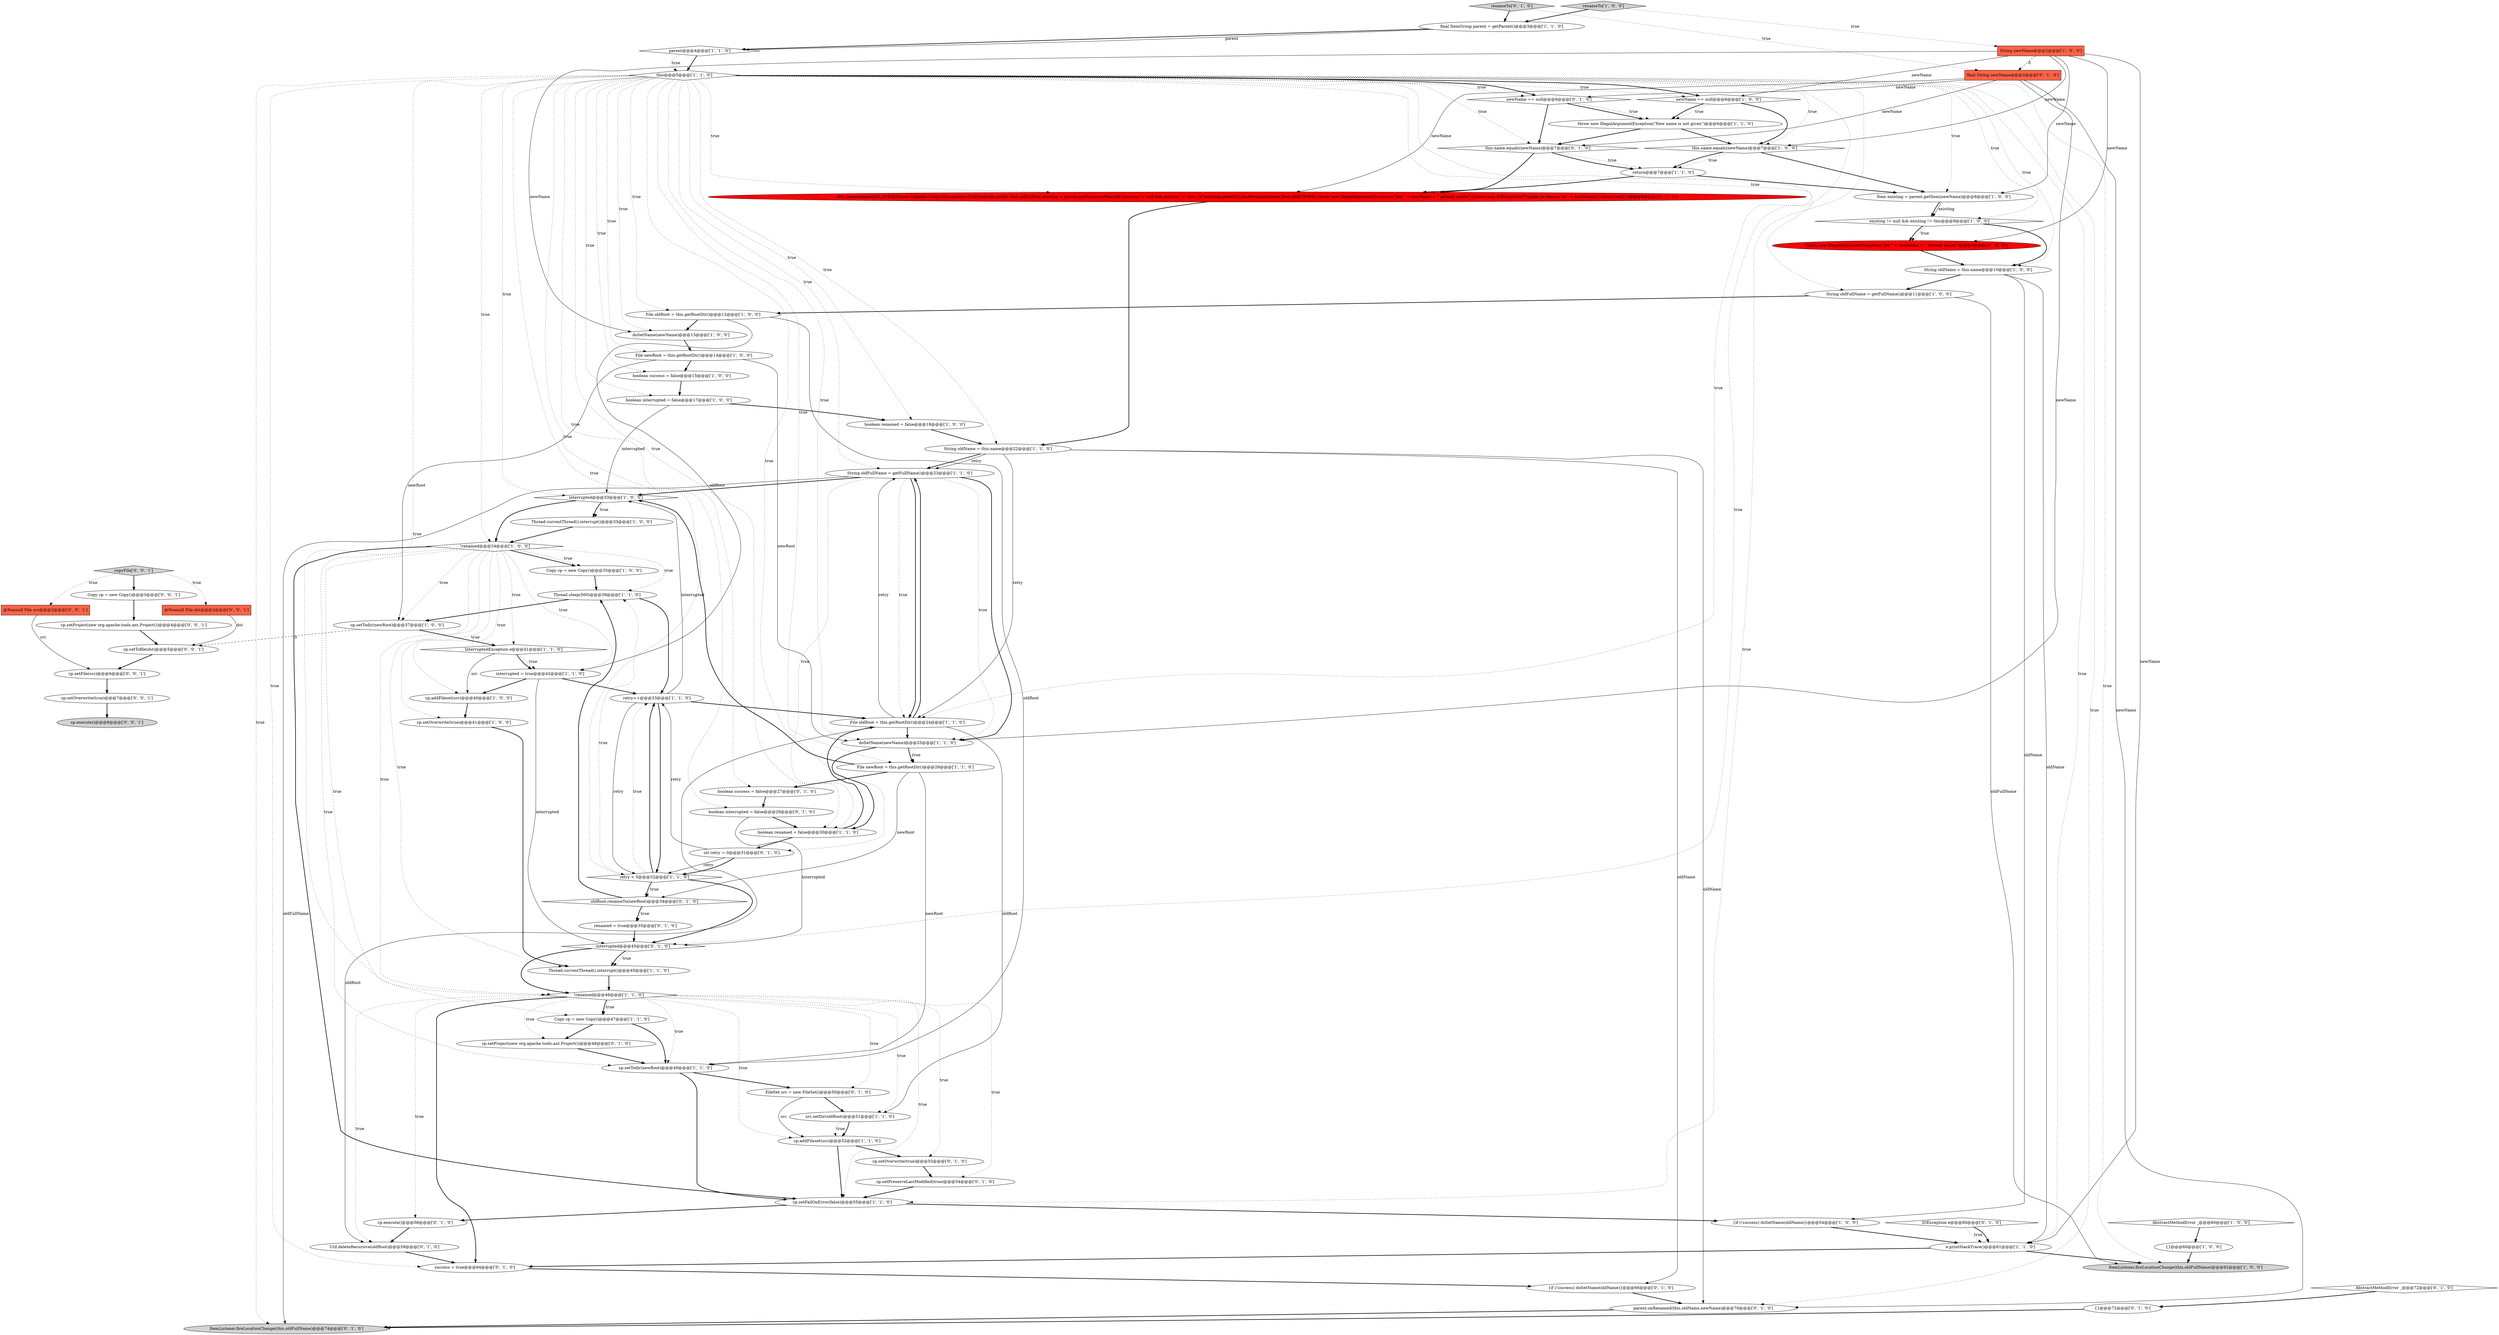 digraph {
8 [style = filled, label = "newName == null@@@6@@@['1', '0', '0']", fillcolor = white, shape = diamond image = "AAA0AAABBB1BBB"];
32 [style = filled, label = "String oldFullName = getFullName()@@@23@@@['1', '1', '0']", fillcolor = white, shape = ellipse image = "AAA0AAABBB1BBB"];
49 [style = filled, label = "AbstractMethodError _@@@60@@@['1', '0', '0']", fillcolor = white, shape = diamond image = "AAA0AAABBB1BBB"];
20 [style = filled, label = "interrupted@@@33@@@['1', '0', '0']", fillcolor = white, shape = diamond image = "AAA0AAABBB1BBB"];
42 [style = filled, label = "Copy cp = new Copy()@@@47@@@['1', '1', '0']", fillcolor = white, shape = ellipse image = "AAA0AAABBB1BBB"];
22 [style = filled, label = "throw new IllegalArgumentException(\"New name is not given\")@@@6@@@['1', '1', '0']", fillcolor = white, shape = ellipse image = "AAA0AAABBB1BBB"];
58 [style = filled, label = "int retry = 0@@@31@@@['0', '1', '0']", fillcolor = white, shape = ellipse image = "AAA0AAABBB2BBB"];
73 [style = filled, label = "{if (!success) doSetName(oldName)}@@@66@@@['0', '1', '0']", fillcolor = white, shape = ellipse image = "AAA0AAABBB2BBB"];
39 [style = filled, label = "{}@@@60@@@['1', '0', '0']", fillcolor = white, shape = ellipse image = "AAA0AAABBB1BBB"];
35 [style = filled, label = "final ItemGroup parent = getParent()@@@3@@@['1', '1', '0']", fillcolor = white, shape = ellipse image = "AAA0AAABBB1BBB"];
3 [style = filled, label = "!renamed@@@34@@@['1', '0', '0']", fillcolor = white, shape = diamond image = "AAA0AAABBB1BBB"];
70 [style = filled, label = "final String newName@@@2@@@['0', '1', '0']", fillcolor = tomato, shape = box image = "AAA1AAABBB2BBB"];
67 [style = filled, label = "parent.onRenamed(this,oldName,newName)@@@70@@@['0', '1', '0']", fillcolor = white, shape = ellipse image = "AAA0AAABBB2BBB"];
5 [style = filled, label = "cp.setTodir(newRoot)@@@49@@@['1', '1', '0']", fillcolor = white, shape = ellipse image = "AAA0AAABBB1BBB"];
26 [style = filled, label = "Thread.sleep(500)@@@39@@@['1', '1', '0']", fillcolor = white, shape = ellipse image = "AAA0AAABBB1BBB"];
60 [style = filled, label = "newName == null@@@6@@@['0', '1', '0']", fillcolor = white, shape = diamond image = "AAA0AAABBB2BBB"];
78 [style = filled, label = "@Nonnull File dst@@@2@@@['0', '0', '1']", fillcolor = tomato, shape = box image = "AAA0AAABBB3BBB"];
2 [style = filled, label = "existing != null && existing != this@@@9@@@['1', '0', '0']", fillcolor = white, shape = diamond image = "AAA0AAABBB1BBB"];
63 [style = filled, label = "cp.setOverwrite(true)@@@53@@@['0', '1', '0']", fillcolor = white, shape = ellipse image = "AAA0AAABBB2BBB"];
54 [style = filled, label = "FileSet src = new FileSet()@@@50@@@['0', '1', '0']", fillcolor = white, shape = ellipse image = "AAA0AAABBB2BBB"];
14 [style = filled, label = "this@@@5@@@['1', '1', '0']", fillcolor = white, shape = diamond image = "AAA0AAABBB1BBB"];
0 [style = filled, label = "String newName@@@2@@@['1', '0', '0']", fillcolor = tomato, shape = box image = "AAA1AAABBB1BBB"];
52 [style = filled, label = "boolean success = false@@@27@@@['0', '1', '0']", fillcolor = white, shape = ellipse image = "AAA0AAABBB2BBB"];
11 [style = filled, label = "e.printStackTrace()@@@61@@@['1', '1', '0']", fillcolor = white, shape = ellipse image = "AAA0AAABBB1BBB"];
76 [style = filled, label = "cp.setOverwrite(true)@@@7@@@['0', '0', '1']", fillcolor = white, shape = ellipse image = "AAA0AAABBB3BBB"];
82 [style = filled, label = "cp.setFile(src)@@@6@@@['0', '0', '1']", fillcolor = white, shape = ellipse image = "AAA0AAABBB3BBB"];
59 [style = filled, label = "ItemListener.fireLocationChange(this,oldFullName)@@@74@@@['0', '1', '0']", fillcolor = lightgray, shape = ellipse image = "AAA0AAABBB2BBB"];
21 [style = filled, label = "File newRoot = this.getRootDir()@@@26@@@['1', '1', '0']", fillcolor = white, shape = ellipse image = "AAA0AAABBB1BBB"];
1 [style = filled, label = "!renamed@@@46@@@['1', '1', '0']", fillcolor = white, shape = diamond image = "AAA0AAABBB1BBB"];
43 [style = filled, label = "cp.addFileset(src)@@@52@@@['1', '1', '0']", fillcolor = white, shape = ellipse image = "AAA0AAABBB1BBB"];
53 [style = filled, label = "renamed = true@@@35@@@['0', '1', '0']", fillcolor = white, shape = ellipse image = "AAA0AAABBB2BBB"];
23 [style = filled, label = "boolean interrupted = false@@@17@@@['1', '0', '0']", fillcolor = white, shape = ellipse image = "AAA0AAABBB1BBB"];
72 [style = filled, label = "IOException e@@@60@@@['0', '1', '0']", fillcolor = white, shape = diamond image = "AAA0AAABBB2BBB"];
46 [style = filled, label = "src.setDir(oldRoot)@@@51@@@['1', '1', '0']", fillcolor = white, shape = ellipse image = "AAA0AAABBB1BBB"];
77 [style = filled, label = "cp.setTofile(dst)@@@5@@@['0', '0', '1']", fillcolor = white, shape = ellipse image = "AAA0AAABBB3BBB"];
33 [style = filled, label = "File newRoot = this.getRootDir()@@@14@@@['1', '0', '0']", fillcolor = white, shape = ellipse image = "AAA0AAABBB1BBB"];
18 [style = filled, label = "Copy cp = new Copy()@@@35@@@['1', '0', '0']", fillcolor = white, shape = ellipse image = "AAA0AAABBB1BBB"];
17 [style = filled, label = "File oldRoot = this.getRootDir()@@@24@@@['1', '1', '0']", fillcolor = white, shape = ellipse image = "AAA0AAABBB1BBB"];
25 [style = filled, label = "boolean renamed = false@@@30@@@['1', '1', '0']", fillcolor = white, shape = ellipse image = "AAA0AAABBB1BBB"];
48 [style = filled, label = "cp.setOverwrite(true)@@@41@@@['1', '0', '0']", fillcolor = white, shape = ellipse image = "AAA0AAABBB1BBB"];
38 [style = filled, label = "throw new IllegalArgumentException(\"Job \" + newName + \" already exists\")@@@9@@@['1', '0', '0']", fillcolor = red, shape = ellipse image = "AAA1AAABBB1BBB"];
9 [style = filled, label = "cp.setTodir(newRoot)@@@37@@@['1', '0', '0']", fillcolor = white, shape = ellipse image = "AAA0AAABBB1BBB"];
34 [style = filled, label = "doSetName(newName)@@@13@@@['1', '0', '0']", fillcolor = white, shape = ellipse image = "AAA0AAABBB1BBB"];
68 [style = filled, label = "boolean interrupted = false@@@29@@@['0', '1', '0']", fillcolor = white, shape = ellipse image = "AAA0AAABBB2BBB"];
40 [style = filled, label = "renameTo['1', '0', '0']", fillcolor = lightgray, shape = diamond image = "AAA0AAABBB1BBB"];
71 [style = filled, label = "renameTo['0', '1', '0']", fillcolor = lightgray, shape = diamond image = "AAA0AAABBB2BBB"];
37 [style = filled, label = "String oldName = this.name@@@22@@@['1', '1', '0']", fillcolor = white, shape = ellipse image = "AAA0AAABBB1BBB"];
41 [style = filled, label = "parent@@@4@@@['1', '1', '0']", fillcolor = white, shape = diamond image = "AAA0AAABBB1BBB"];
10 [style = filled, label = "{if (!success) doSetName(oldName)}@@@54@@@['1', '0', '0']", fillcolor = white, shape = ellipse image = "AAA0AAABBB1BBB"];
45 [style = filled, label = "retry < 5@@@32@@@['1', '1', '0']", fillcolor = white, shape = diamond image = "AAA0AAABBB1BBB"];
4 [style = filled, label = "Thread.currentThread().interrupt()@@@33@@@['1', '0', '0']", fillcolor = white, shape = ellipse image = "AAA0AAABBB1BBB"];
27 [style = filled, label = "doSetName(newName)@@@25@@@['1', '1', '0']", fillcolor = white, shape = ellipse image = "AAA0AAABBB1BBB"];
50 [style = filled, label = "Util.deleteRecursive(oldRoot)@@@58@@@['0', '1', '0']", fillcolor = white, shape = ellipse image = "AAA0AAABBB2BBB"];
61 [style = filled, label = "success = true@@@64@@@['0', '1', '0']", fillcolor = white, shape = ellipse image = "AAA0AAABBB2BBB"];
74 [style = filled, label = "@Nonnull File src@@@2@@@['0', '0', '1']", fillcolor = tomato, shape = box image = "AAA0AAABBB3BBB"];
79 [style = filled, label = "copyFile['0', '0', '1']", fillcolor = lightgray, shape = diamond image = "AAA0AAABBB3BBB"];
44 [style = filled, label = "return@@@7@@@['1', '1', '0']", fillcolor = white, shape = ellipse image = "AAA0AAABBB1BBB"];
75 [style = filled, label = "cp.setProject(new org.apache.tools.ant.Project())@@@4@@@['0', '0', '1']", fillcolor = white, shape = ellipse image = "AAA0AAABBB3BBB"];
55 [style = filled, label = "AbstractMethodError _@@@72@@@['0', '1', '0']", fillcolor = white, shape = diamond image = "AAA0AAABBB2BBB"];
12 [style = filled, label = "String oldName = this.name@@@10@@@['1', '0', '0']", fillcolor = white, shape = ellipse image = "AAA0AAABBB1BBB"];
29 [style = filled, label = "File oldRoot = this.getRootDir()@@@12@@@['1', '0', '0']", fillcolor = white, shape = ellipse image = "AAA0AAABBB1BBB"];
51 [style = filled, label = "cp.setProject(new org.apache.tools.ant.Project())@@@48@@@['0', '1', '0']", fillcolor = white, shape = ellipse image = "AAA0AAABBB2BBB"];
69 [style = filled, label = "cp.setPreserveLastModified(true)@@@54@@@['0', '1', '0']", fillcolor = white, shape = ellipse image = "AAA0AAABBB2BBB"];
80 [style = filled, label = "Copy cp = new Copy()@@@3@@@['0', '0', '1']", fillcolor = white, shape = ellipse image = "AAA0AAABBB3BBB"];
31 [style = filled, label = "ItemListener.fireLocationChange(this,oldFullName)@@@62@@@['1', '0', '0']", fillcolor = lightgray, shape = ellipse image = "AAA0AAABBB1BBB"];
81 [style = filled, label = "cp.execute()@@@8@@@['0', '0', '1']", fillcolor = lightgray, shape = ellipse image = "AAA0AAABBB3BBB"];
16 [style = filled, label = "this.name.equals(newName)@@@7@@@['1', '0', '0']", fillcolor = white, shape = diamond image = "AAA0AAABBB1BBB"];
24 [style = filled, label = "cp.setFailOnError(false)@@@55@@@['1', '1', '0']", fillcolor = white, shape = ellipse image = "AAA0AAABBB1BBB"];
65 [style = filled, label = "interrupted@@@45@@@['0', '1', '0']", fillcolor = white, shape = diamond image = "AAA0AAABBB2BBB"];
13 [style = filled, label = "InterruptedException e@@@41@@@['1', '1', '0']", fillcolor = white, shape = diamond image = "AAA0AAABBB1BBB"];
15 [style = filled, label = "Thread.currentThread().interrupt()@@@45@@@['1', '1', '0']", fillcolor = white, shape = ellipse image = "AAA0AAABBB1BBB"];
47 [style = filled, label = "boolean renamed = false@@@18@@@['1', '0', '0']", fillcolor = white, shape = ellipse image = "AAA0AAABBB1BBB"];
28 [style = filled, label = "retry++@@@33@@@['1', '1', '0']", fillcolor = white, shape = ellipse image = "AAA0AAABBB1BBB"];
56 [style = filled, label = "this.name.equals(newName)@@@7@@@['0', '1', '0']", fillcolor = white, shape = diamond image = "AAA0AAABBB2BBB"];
64 [style = filled, label = "ACL.impersonate(ACL.SYSTEM,new Callable<Void,IOException>(){@Override public Void call(){Item existing = parent.getItem(newName)if (existing != null && existing != this) {if (existing.getACL().hasPermission(user,Item.DISCOVER)) throw new IllegalArgumentException(\"Job \" + newName + \" already exists\"){throw new IOException(\"Unable to rename to \" + newName)}}return null}})@@@8@@@['0', '1', '0']", fillcolor = red, shape = ellipse image = "AAA1AAABBB2BBB"];
7 [style = filled, label = "boolean success = false@@@15@@@['1', '0', '0']", fillcolor = white, shape = ellipse image = "AAA0AAABBB1BBB"];
66 [style = filled, label = "oldRoot.renameTo(newRoot)@@@34@@@['0', '1', '0']", fillcolor = white, shape = diamond image = "AAA0AAABBB2BBB"];
57 [style = filled, label = "cp.execute()@@@56@@@['0', '1', '0']", fillcolor = white, shape = ellipse image = "AAA0AAABBB2BBB"];
62 [style = filled, label = "{}@@@72@@@['0', '1', '0']", fillcolor = white, shape = ellipse image = "AAA0AAABBB2BBB"];
19 [style = filled, label = "String oldFullName = getFullName()@@@11@@@['1', '0', '0']", fillcolor = white, shape = ellipse image = "AAA0AAABBB1BBB"];
30 [style = filled, label = "cp.addFileset(src)@@@40@@@['1', '0', '0']", fillcolor = white, shape = ellipse image = "AAA0AAABBB1BBB"];
6 [style = filled, label = "interrupted = true@@@42@@@['1', '1', '0']", fillcolor = white, shape = ellipse image = "AAA0AAABBB1BBB"];
36 [style = filled, label = "Item existing = parent.getItem(newName)@@@8@@@['1', '0', '0']", fillcolor = white, shape = ellipse image = "AAA0AAABBB1BBB"];
8->16 [style = bold, label=""];
51->5 [style = bold, label=""];
14->32 [style = dotted, label="true"];
14->19 [style = dotted, label="true"];
45->65 [style = bold, label=""];
3->24 [style = bold, label=""];
56->64 [style = bold, label=""];
66->26 [style = bold, label=""];
35->41 [style = bold, label=""];
67->59 [style = bold, label=""];
14->45 [style = dotted, label="true"];
55->62 [style = bold, label=""];
1->63 [style = dotted, label="true"];
24->57 [style = bold, label=""];
38->12 [style = bold, label=""];
60->22 [style = bold, label=""];
26->9 [style = bold, label=""];
74->82 [style = solid, label="src"];
47->37 [style = bold, label=""];
21->52 [style = bold, label=""];
41->14 [style = dotted, label="true"];
29->34 [style = bold, label=""];
3->6 [style = dotted, label="true"];
60->22 [style = dotted, label="true"];
3->18 [style = bold, label=""];
82->76 [style = bold, label=""];
72->11 [style = dotted, label="true"];
52->68 [style = bold, label=""];
14->47 [style = dotted, label="true"];
32->25 [style = dotted, label="true"];
14->21 [style = dotted, label="true"];
49->39 [style = bold, label=""];
45->66 [style = bold, label=""];
53->65 [style = bold, label=""];
1->54 [style = dotted, label="true"];
39->31 [style = bold, label=""];
43->24 [style = bold, label=""];
36->2 [style = bold, label=""];
25->58 [style = bold, label=""];
35->41 [style = solid, label="parent"];
28->45 [style = solid, label="retry"];
72->11 [style = bold, label=""];
76->81 [style = bold, label=""];
12->10 [style = solid, label="oldName"];
14->7 [style = dotted, label="true"];
37->32 [style = bold, label=""];
14->3 [style = dotted, label="true"];
8->22 [style = dotted, label="true"];
37->17 [style = solid, label="retry"];
14->11 [style = dotted, label="true"];
32->17 [style = dotted, label="true"];
75->77 [style = bold, label=""];
0->11 [style = solid, label="newName"];
26->28 [style = bold, label=""];
17->27 [style = bold, label=""];
32->20 [style = bold, label=""];
27->25 [style = bold, label=""];
28->45 [style = bold, label=""];
3->42 [style = dotted, label="true"];
10->11 [style = bold, label=""];
33->7 [style = bold, label=""];
24->10 [style = bold, label=""];
13->6 [style = dotted, label="true"];
14->2 [style = dotted, label="true"];
29->5 [style = solid, label="oldRoot"];
4->3 [style = bold, label=""];
9->77 [style = dashed, label="0"];
73->67 [style = bold, label=""];
37->73 [style = solid, label="oldName"];
17->50 [style = solid, label="oldRoot"];
17->32 [style = solid, label="retry"];
14->12 [style = dotted, label="true"];
0->34 [style = solid, label="newName"];
14->24 [style = dotted, label="true"];
54->43 [style = solid, label="src"];
37->32 [style = solid, label="retry"];
54->46 [style = bold, label=""];
79->74 [style = dotted, label="true"];
34->33 [style = bold, label=""];
14->59 [style = dotted, label="true"];
29->6 [style = solid, label="oldRoot"];
16->44 [style = dotted, label="true"];
14->52 [style = dotted, label="true"];
3->26 [style = dotted, label="true"];
3->30 [style = dotted, label="true"];
1->42 [style = bold, label=""];
1->43 [style = dotted, label="true"];
14->60 [style = bold, label=""];
20->3 [style = bold, label=""];
63->69 [style = bold, label=""];
71->35 [style = bold, label=""];
27->21 [style = dotted, label="true"];
3->48 [style = dotted, label="true"];
1->69 [style = dotted, label="true"];
14->27 [style = dotted, label="true"];
14->58 [style = dotted, label="true"];
8->22 [style = bold, label=""];
1->42 [style = dotted, label="true"];
3->5 [style = dotted, label="true"];
14->37 [style = dotted, label="true"];
3->18 [style = dotted, label="true"];
7->23 [style = bold, label=""];
14->25 [style = dotted, label="true"];
33->9 [style = solid, label="newRoot"];
14->68 [style = dotted, label="true"];
14->8 [style = bold, label=""];
14->34 [style = dotted, label="true"];
14->64 [style = dotted, label="true"];
14->1 [style = dotted, label="true"];
11->61 [style = bold, label=""];
1->51 [style = dotted, label="true"];
0->16 [style = solid, label="newName"];
70->67 [style = solid, label="newName"];
65->1 [style = bold, label=""];
32->17 [style = bold, label=""];
3->1 [style = dotted, label="true"];
65->15 [style = bold, label=""];
60->56 [style = bold, label=""];
46->43 [style = bold, label=""];
16->36 [style = bold, label=""];
70->64 [style = solid, label="newName"];
40->35 [style = bold, label=""];
14->67 [style = dotted, label="true"];
68->25 [style = bold, label=""];
22->16 [style = bold, label=""];
19->29 [style = bold, label=""];
70->27 [style = solid, label="newName"];
1->61 [style = bold, label=""];
18->26 [style = bold, label=""];
79->80 [style = bold, label=""];
21->66 [style = solid, label="newRoot"];
79->78 [style = dotted, label="true"];
32->27 [style = bold, label=""];
14->23 [style = dotted, label="true"];
21->5 [style = solid, label="newRoot"];
45->28 [style = dotted, label="true"];
3->9 [style = dotted, label="true"];
77->82 [style = bold, label=""];
25->17 [style = bold, label=""];
23->20 [style = solid, label="interrupted"];
58->28 [style = solid, label="retry"];
68->65 [style = solid, label="interrupted"];
42->51 [style = bold, label=""];
1->46 [style = dotted, label="true"];
64->37 [style = bold, label=""];
14->16 [style = dotted, label="true"];
11->31 [style = bold, label=""];
14->60 [style = dotted, label="true"];
14->17 [style = dotted, label="true"];
32->59 [style = solid, label="oldFullName"];
16->44 [style = bold, label=""];
20->4 [style = dotted, label="true"];
5->24 [style = bold, label=""];
3->15 [style = dotted, label="true"];
56->44 [style = dotted, label="true"];
69->24 [style = bold, label=""];
23->47 [style = bold, label=""];
14->8 [style = dotted, label="true"];
45->26 [style = dotted, label="true"];
28->17 [style = bold, label=""];
43->63 [style = bold, label=""];
66->53 [style = dotted, label="true"];
14->65 [style = dotted, label="true"];
65->15 [style = dotted, label="true"];
13->6 [style = bold, label=""];
50->61 [style = bold, label=""];
27->21 [style = bold, label=""];
28->20 [style = solid, label="interrupted"];
0->38 [style = solid, label="newName"];
41->14 [style = bold, label=""];
3->13 [style = dotted, label="true"];
19->31 [style = solid, label="oldFullName"];
15->1 [style = bold, label=""];
62->59 [style = bold, label=""];
5->54 [style = bold, label=""];
80->75 [style = bold, label=""];
44->36 [style = bold, label=""];
14->33 [style = dotted, label="true"];
22->56 [style = bold, label=""];
66->53 [style = bold, label=""];
57->50 [style = bold, label=""];
0->70 [style = dashed, label="0"];
12->11 [style = solid, label="oldName"];
33->27 [style = solid, label="newRoot"];
1->24 [style = dotted, label="true"];
17->32 [style = bold, label=""];
45->28 [style = bold, label=""];
70->60 [style = solid, label="newName"];
40->0 [style = dotted, label="true"];
14->56 [style = dotted, label="true"];
17->46 [style = solid, label="oldRoot"];
14->36 [style = dotted, label="true"];
2->12 [style = bold, label=""];
58->45 [style = solid, label="retry"];
36->2 [style = solid, label="existing"];
20->4 [style = bold, label=""];
0->8 [style = solid, label="newName"];
2->38 [style = bold, label=""];
14->20 [style = dotted, label="true"];
71->70 [style = dotted, label="true"];
6->65 [style = solid, label="interrupted"];
32->27 [style = dotted, label="true"];
13->30 [style = solid, label="src"];
21->20 [style = bold, label=""];
78->77 [style = solid, label="dst"];
58->45 [style = bold, label=""];
48->15 [style = bold, label=""];
0->36 [style = solid, label="newName"];
61->73 [style = bold, label=""];
45->66 [style = dotted, label="true"];
14->29 [style = dotted, label="true"];
1->57 [style = dotted, label="true"];
14->31 [style = dotted, label="true"];
1->50 [style = dotted, label="true"];
42->5 [style = bold, label=""];
70->56 [style = solid, label="newName"];
30->48 [style = bold, label=""];
2->38 [style = dotted, label="true"];
12->19 [style = bold, label=""];
46->43 [style = dotted, label="true"];
37->67 [style = solid, label="oldName"];
14->61 [style = dotted, label="true"];
56->44 [style = bold, label=""];
1->5 [style = dotted, label="true"];
44->64 [style = bold, label=""];
6->28 [style = bold, label=""];
9->13 [style = bold, label=""];
6->30 [style = bold, label=""];
}
